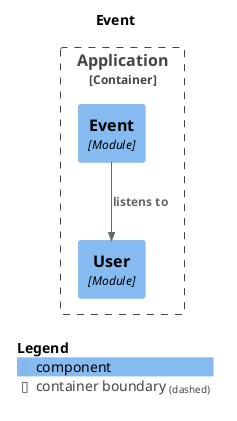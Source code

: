 @startuml
set separator none
title Event

top to bottom direction

!include <C4/C4>
!include <C4/C4_Context>
!include <C4/C4_Component>

Container_Boundary("Application.Application_boundary", "Application", $tags="") {
  Component(Application.Application.Event, "Event", $techn="Module", $descr="", $tags="", $link="")
  Component(Application.Application.User, "User", $techn="Module", $descr="", $tags="", $link="")
}

Rel(Application.Application.Event, Application.Application.User, "listens to", $techn="", $tags="", $link="")

SHOW_LEGEND(true)
@enduml